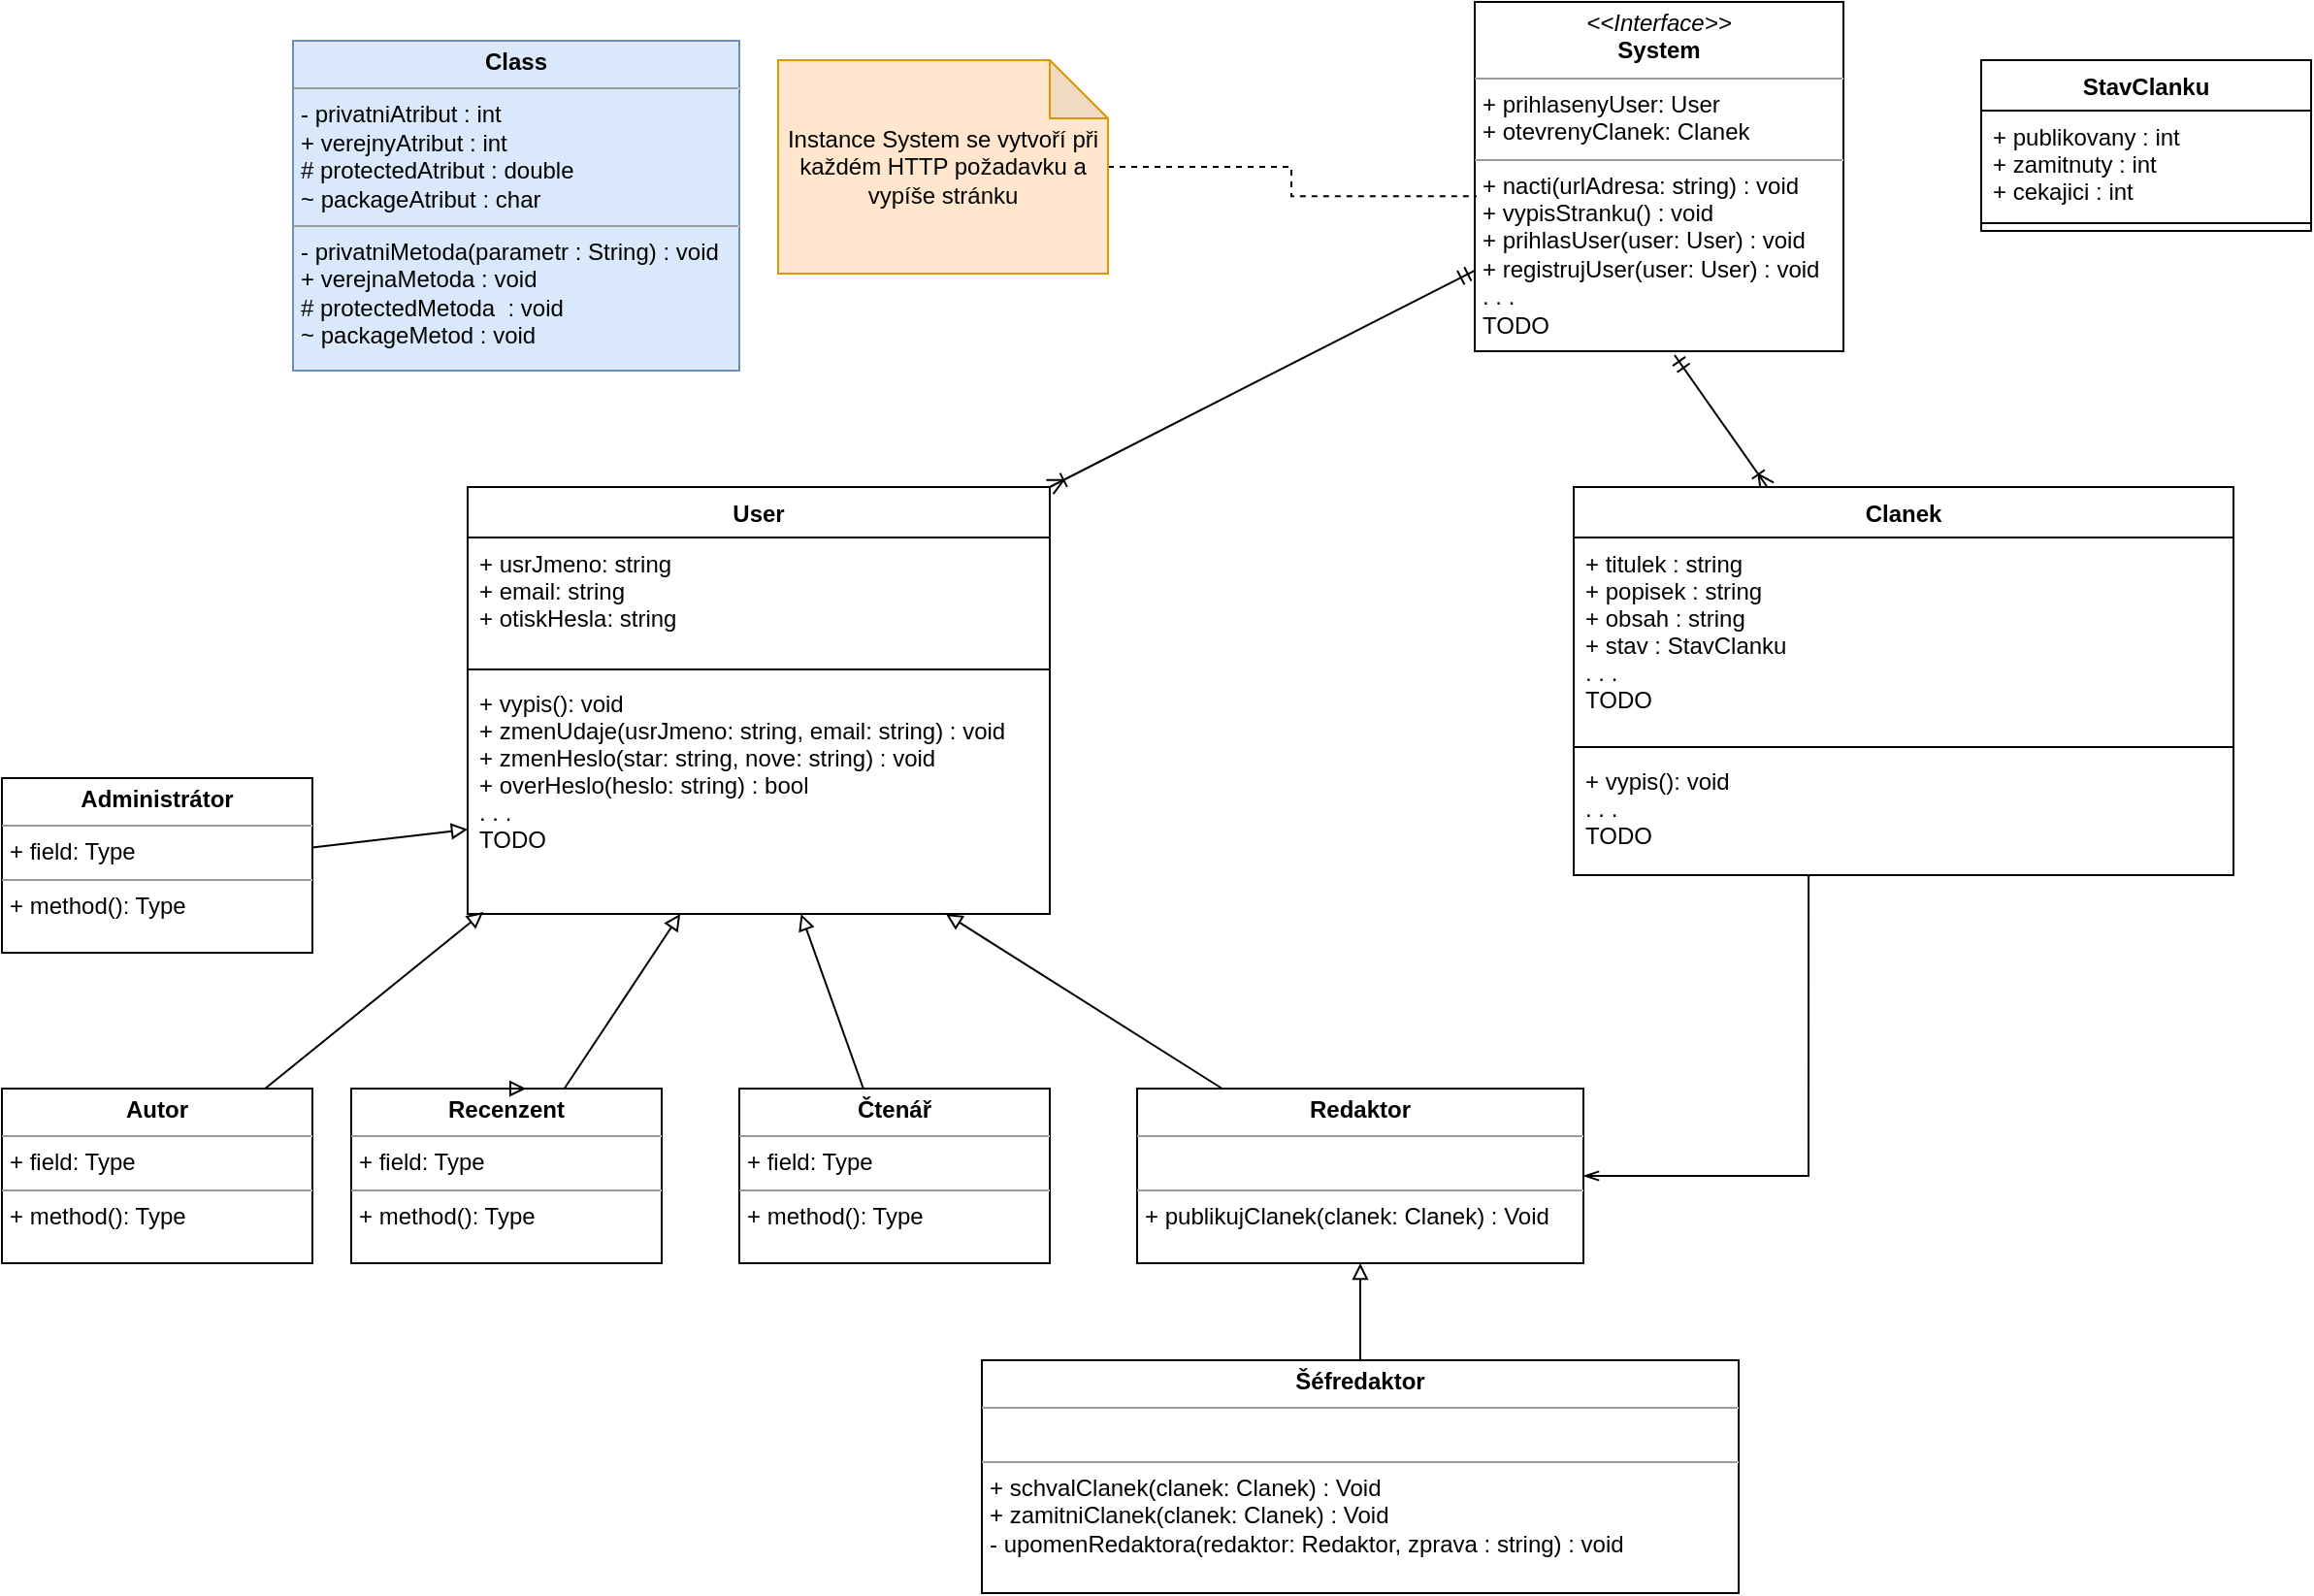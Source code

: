<mxfile version="20.4.1" type="github">
  <diagram id="nS3ju-KCV-cAikzgCahs" name="Stránka-1">
    <mxGraphModel dx="2594" dy="1123" grid="1" gridSize="10" guides="1" tooltips="1" connect="1" arrows="1" fold="1" page="1" pageScale="1" pageWidth="827" pageHeight="1169" math="0" shadow="0">
      <root>
        <mxCell id="0" />
        <mxCell id="1" parent="0" />
        <mxCell id="a1JF3BKxNHN3U_H2Cep_-3" style="rounded=0;orthogonalLoop=1;jettySize=auto;html=1;entryX=1;entryY=0;entryDx=0;entryDy=0;endArrow=ERoneToMany;endFill=0;startArrow=ERmandOne;startFill=0;shadow=0;jumpSize=6;strokeWidth=1;endSize=6;" edge="1" parent="1" source="2_A6GxJtUWTnteKH_YJZ-1" target="2_A6GxJtUWTnteKH_YJZ-3">
          <mxGeometry relative="1" as="geometry" />
        </mxCell>
        <mxCell id="a1JF3BKxNHN3U_H2Cep_-4" style="edgeStyle=none;rounded=0;jumpSize=6;orthogonalLoop=1;jettySize=auto;html=1;shadow=0;strokeWidth=1;startArrow=ERmandOne;startFill=0;endArrow=ERoneToMany;endFill=0;endSize=6;exitX=0.542;exitY=1.011;exitDx=0;exitDy=0;exitPerimeter=0;" edge="1" parent="1" source="2_A6GxJtUWTnteKH_YJZ-1" target="2_A6GxJtUWTnteKH_YJZ-11">
          <mxGeometry relative="1" as="geometry" />
        </mxCell>
        <mxCell id="2_A6GxJtUWTnteKH_YJZ-1" value="&lt;p style=&quot;margin:0px;margin-top:4px;text-align:center;&quot;&gt;&lt;i&gt;&amp;lt;&amp;lt;Interface&amp;gt;&amp;gt;&lt;/i&gt;&lt;br&gt;&lt;b&gt;System&lt;/b&gt;&lt;/p&gt;&lt;hr size=&quot;1&quot;&gt;&lt;p style=&quot;margin:0px;margin-left:4px;&quot;&gt;+ prihlasenyUser: User&lt;br&gt;+ otevrenyClanek: Clanek&lt;/p&gt;&lt;hr size=&quot;1&quot;&gt;&lt;p style=&quot;margin:0px;margin-left:4px;&quot;&gt;+ nacti(urlAdresa: string) : void&lt;br&gt;+ vypisStranku() : void&lt;/p&gt;&lt;p style=&quot;margin:0px;margin-left:4px;&quot;&gt;+ prihlasUser(user: User) : void&lt;br&gt;&lt;/p&gt;&lt;p style=&quot;margin:0px;margin-left:4px;&quot;&gt;+ registrujUser(user: User) : void&lt;br&gt;&lt;/p&gt;&lt;p style=&quot;margin:0px;margin-left:4px;&quot;&gt;. . .&lt;/p&gt;&lt;p style=&quot;margin:0px;margin-left:4px;&quot;&gt;TODO&lt;/p&gt;" style="verticalAlign=top;align=left;overflow=fill;fontSize=12;fontFamily=Helvetica;html=1;" parent="1" vertex="1">
          <mxGeometry x="319" y="330" width="190" height="180" as="geometry" />
        </mxCell>
        <mxCell id="2_A6GxJtUWTnteKH_YJZ-3" value="User" style="swimlane;fontStyle=1;align=center;verticalAlign=top;childLayout=stackLayout;horizontal=1;startSize=26;horizontalStack=0;resizeParent=1;resizeParentMax=0;resizeLast=0;collapsible=1;marginBottom=0;swimlaneLine=1;" parent="1" vertex="1">
          <mxGeometry x="-200" y="580" width="300" height="220" as="geometry" />
        </mxCell>
        <mxCell id="2_A6GxJtUWTnteKH_YJZ-4" value="+ usrJmeno: string&#xa;+ email: string&#xa;+ otiskHesla: string" style="text;strokeColor=none;fillColor=none;align=left;verticalAlign=top;spacingLeft=4;spacingRight=4;overflow=hidden;rotatable=0;points=[[0,0.5],[1,0.5]];portConstraint=eastwest;" parent="2_A6GxJtUWTnteKH_YJZ-3" vertex="1">
          <mxGeometry y="26" width="300" height="64" as="geometry" />
        </mxCell>
        <mxCell id="2_A6GxJtUWTnteKH_YJZ-5" value="" style="line;strokeWidth=1;fillColor=none;align=left;verticalAlign=middle;spacingTop=-1;spacingLeft=3;spacingRight=3;rotatable=0;labelPosition=right;points=[];portConstraint=eastwest;strokeColor=inherit;" parent="2_A6GxJtUWTnteKH_YJZ-3" vertex="1">
          <mxGeometry y="90" width="300" height="8" as="geometry" />
        </mxCell>
        <mxCell id="2_A6GxJtUWTnteKH_YJZ-6" value="+ vypis(): void&#xa;+ zmenUdaje(usrJmeno: string, email: string) : void&#xa;+ zmenHeslo(star: string, nove: string) : void&#xa;+ overHeslo(heslo: string) : bool&#xa;. . .&#xa;TODO" style="text;strokeColor=none;fillColor=none;align=left;verticalAlign=top;spacingLeft=4;spacingRight=4;overflow=hidden;rotatable=0;points=[[0,0.5],[1,0.5]];portConstraint=eastwest;" parent="2_A6GxJtUWTnteKH_YJZ-3" vertex="1">
          <mxGeometry y="98" width="300" height="122" as="geometry" />
        </mxCell>
        <mxCell id="a1JF3BKxNHN3U_H2Cep_-15" style="edgeStyle=orthogonalEdgeStyle;rounded=0;jumpSize=6;orthogonalLoop=1;jettySize=auto;html=1;entryX=1;entryY=0.5;entryDx=0;entryDy=0;shadow=0;strokeWidth=1;startArrow=none;startFill=0;endArrow=openThin;endFill=0;endSize=6;exitX=0.356;exitY=1;exitDx=0;exitDy=0;exitPerimeter=0;" edge="1" parent="1" source="2_A6GxJtUWTnteKH_YJZ-14" target="a1JF3BKxNHN3U_H2Cep_-9">
          <mxGeometry relative="1" as="geometry" />
        </mxCell>
        <mxCell id="2_A6GxJtUWTnteKH_YJZ-11" value="Clanek" style="swimlane;fontStyle=1;align=center;verticalAlign=top;childLayout=stackLayout;horizontal=1;startSize=26;horizontalStack=0;resizeParent=1;resizeParentMax=0;resizeLast=0;collapsible=1;marginBottom=0;" parent="1" vertex="1">
          <mxGeometry x="370" y="580" width="340" height="200" as="geometry" />
        </mxCell>
        <mxCell id="2_A6GxJtUWTnteKH_YJZ-12" value="+ titulek : string&#xa;+ popisek : string&#xa;+ obsah : string&#xa;+ stav : StavClanku&#xa;. . . &#xa;TODO" style="text;strokeColor=none;fillColor=none;align=left;verticalAlign=top;spacingLeft=4;spacingRight=4;overflow=hidden;rotatable=0;points=[[0,0.5],[1,0.5]];portConstraint=eastwest;" parent="2_A6GxJtUWTnteKH_YJZ-11" vertex="1">
          <mxGeometry y="26" width="340" height="104" as="geometry" />
        </mxCell>
        <mxCell id="2_A6GxJtUWTnteKH_YJZ-13" value="" style="line;strokeWidth=1;fillColor=none;align=left;verticalAlign=middle;spacingTop=-1;spacingLeft=3;spacingRight=3;rotatable=0;labelPosition=right;points=[];portConstraint=eastwest;strokeColor=inherit;" parent="2_A6GxJtUWTnteKH_YJZ-11" vertex="1">
          <mxGeometry y="130" width="340" height="8" as="geometry" />
        </mxCell>
        <mxCell id="2_A6GxJtUWTnteKH_YJZ-14" value="+ vypis(): void&#xa;. . .&#xa;TODO" style="text;strokeColor=none;fillColor=none;align=left;verticalAlign=top;spacingLeft=4;spacingRight=4;overflow=hidden;rotatable=0;points=[[0,0.5],[1,0.5]];portConstraint=eastwest;" parent="2_A6GxJtUWTnteKH_YJZ-11" vertex="1">
          <mxGeometry y="138" width="340" height="62" as="geometry" />
        </mxCell>
        <mxCell id="2_A6GxJtUWTnteKH_YJZ-15" value="StavClanku" style="swimlane;fontStyle=1;align=center;verticalAlign=top;childLayout=stackLayout;horizontal=1;startSize=26;horizontalStack=0;resizeParent=1;resizeParentMax=0;resizeLast=0;collapsible=1;marginBottom=0;" parent="1" vertex="1">
          <mxGeometry x="580" y="360" width="170" height="88" as="geometry" />
        </mxCell>
        <mxCell id="2_A6GxJtUWTnteKH_YJZ-16" value="+ publikovany : int&#xa;+ zamitnuty : int&#xa;+ cekajici : int" style="text;strokeColor=none;fillColor=none;align=left;verticalAlign=top;spacingLeft=4;spacingRight=4;overflow=hidden;rotatable=0;points=[[0,0.5],[1,0.5]];portConstraint=eastwest;" parent="2_A6GxJtUWTnteKH_YJZ-15" vertex="1">
          <mxGeometry y="26" width="170" height="54" as="geometry" />
        </mxCell>
        <mxCell id="2_A6GxJtUWTnteKH_YJZ-17" value="" style="line;strokeWidth=1;fillColor=none;align=left;verticalAlign=middle;spacingTop=-1;spacingLeft=3;spacingRight=3;rotatable=0;labelPosition=right;points=[];portConstraint=eastwest;strokeColor=inherit;" parent="2_A6GxJtUWTnteKH_YJZ-15" vertex="1">
          <mxGeometry y="80" width="170" height="8" as="geometry" />
        </mxCell>
        <mxCell id="a1JF3BKxNHN3U_H2Cep_-2" style="edgeStyle=orthogonalEdgeStyle;rounded=0;orthogonalLoop=1;jettySize=auto;html=1;entryX=0.005;entryY=0.556;entryDx=0;entryDy=0;entryPerimeter=0;dashed=1;endArrow=none;endFill=0;" edge="1" parent="1" source="a1JF3BKxNHN3U_H2Cep_-1" target="2_A6GxJtUWTnteKH_YJZ-1">
          <mxGeometry relative="1" as="geometry" />
        </mxCell>
        <mxCell id="a1JF3BKxNHN3U_H2Cep_-1" value="Instance System se vytvoří při každém HTTP požadavku a vypíše stránku" style="shape=note;whiteSpace=wrap;html=1;backgroundOutline=1;darkOpacity=0.05;fillColor=#ffe6cc;strokeColor=#d79b00;" vertex="1" parent="1">
          <mxGeometry x="-40" y="360" width="170" height="110" as="geometry" />
        </mxCell>
        <mxCell id="a1JF3BKxNHN3U_H2Cep_-12" style="edgeStyle=none;rounded=0;jumpSize=6;orthogonalLoop=1;jettySize=auto;html=1;shadow=0;strokeWidth=1;startArrow=none;startFill=0;endArrow=block;endFill=0;endSize=6;" edge="1" parent="1" source="a1JF3BKxNHN3U_H2Cep_-9" target="2_A6GxJtUWTnteKH_YJZ-6">
          <mxGeometry relative="1" as="geometry" />
        </mxCell>
        <mxCell id="a1JF3BKxNHN3U_H2Cep_-9" value="&lt;p style=&quot;margin:0px;margin-top:4px;text-align:center;&quot;&gt;&lt;b&gt;Redaktor&lt;/b&gt;&lt;/p&gt;&lt;hr size=&quot;1&quot;&gt;&lt;p style=&quot;margin:0px;margin-left:4px;&quot;&gt;&lt;br&gt;&lt;/p&gt;&lt;hr size=&quot;1&quot;&gt;&lt;p style=&quot;margin:0px;margin-left:4px;&quot;&gt;+ publikujClanek(clanek: Clanek) : Void&lt;/p&gt;" style="verticalAlign=top;align=left;overflow=fill;fontSize=12;fontFamily=Helvetica;html=1;" vertex="1" parent="1">
          <mxGeometry x="145" y="890" width="230" height="90" as="geometry" />
        </mxCell>
        <mxCell id="a1JF3BKxNHN3U_H2Cep_-13" style="edgeStyle=none;rounded=0;jumpSize=6;orthogonalLoop=1;jettySize=auto;html=1;shadow=0;strokeWidth=1;startArrow=none;startFill=0;endArrow=block;endFill=0;endSize=6;entryX=0.5;entryY=1;entryDx=0;entryDy=0;" edge="1" parent="1" source="a1JF3BKxNHN3U_H2Cep_-10" target="a1JF3BKxNHN3U_H2Cep_-9">
          <mxGeometry relative="1" as="geometry">
            <mxPoint x="-40" y="980" as="targetPoint" />
          </mxGeometry>
        </mxCell>
        <mxCell id="a1JF3BKxNHN3U_H2Cep_-10" value="&lt;p style=&quot;margin:0px;margin-top:4px;text-align:center;&quot;&gt;&lt;b&gt;Šéfredaktor&lt;/b&gt;&lt;/p&gt;&lt;hr size=&quot;1&quot;&gt;&lt;p style=&quot;margin:0px;margin-left:4px;&quot;&gt;&lt;br&gt;&lt;/p&gt;&lt;hr size=&quot;1&quot;&gt;&lt;p style=&quot;margin:0px;margin-left:4px;&quot;&gt;+ schvalClanek(clanek: Clanek) : Void&lt;br&gt;&lt;/p&gt;&lt;p style=&quot;margin:0px;margin-left:4px;&quot;&gt;+ zamitniClanek(clanek: Clanek) : Void&lt;br&gt;&lt;/p&gt;&lt;p style=&quot;margin:0px;margin-left:4px;&quot;&gt;- upomenRedaktora(redaktor: Redaktor, zprava : string) : void&lt;/p&gt;" style="verticalAlign=top;align=left;overflow=fill;fontSize=12;fontFamily=Helvetica;html=1;" vertex="1" parent="1">
          <mxGeometry x="65" y="1030" width="390" height="120" as="geometry" />
        </mxCell>
        <mxCell id="a1JF3BKxNHN3U_H2Cep_-11" value="&lt;p style=&quot;margin:0px;margin-top:4px;text-align:center;&quot;&gt;&lt;b&gt;Class&lt;/b&gt;&lt;/p&gt;&lt;hr size=&quot;1&quot;&gt;&lt;p style=&quot;margin:0px;margin-left:4px;&quot;&gt;- privatniAtribut : int&lt;/p&gt;&lt;p style=&quot;margin:0px;margin-left:4px;&quot;&gt;+ verejnyAtribut : int&lt;/p&gt;&lt;p style=&quot;margin:0px;margin-left:4px;&quot;&gt;# protectedAtribut : double&lt;/p&gt;&lt;p style=&quot;margin:0px;margin-left:4px;&quot;&gt;~ packageAtribut : char&lt;/p&gt;&lt;hr size=&quot;1&quot;&gt;&lt;p style=&quot;margin: 0px 0px 0px 4px;&quot;&gt;- privatniMetoda(parametr : String) : void&lt;/p&gt;&lt;p style=&quot;margin: 0px 0px 0px 4px;&quot;&gt;+ verejnaMetoda : void&lt;/p&gt;&lt;p style=&quot;margin: 0px 0px 0px 4px;&quot;&gt;# protectedMetoda&amp;nbsp; : void&lt;/p&gt;&lt;p style=&quot;margin: 0px 0px 0px 4px;&quot;&gt;~ packageMetod : void&lt;/p&gt;" style="verticalAlign=top;align=left;overflow=fill;fontSize=12;fontFamily=Helvetica;html=1;fillColor=#dae8fc;strokeColor=#6c8ebf;" vertex="1" parent="1">
          <mxGeometry x="-290" y="350" width="230" height="170" as="geometry" />
        </mxCell>
        <mxCell id="a1JF3BKxNHN3U_H2Cep_-24" style="edgeStyle=none;rounded=0;jumpSize=6;orthogonalLoop=1;jettySize=auto;html=1;shadow=0;strokeWidth=1;startArrow=none;startFill=0;endArrow=block;endFill=0;endSize=6;" edge="1" parent="1" source="a1JF3BKxNHN3U_H2Cep_-16" target="2_A6GxJtUWTnteKH_YJZ-6">
          <mxGeometry relative="1" as="geometry" />
        </mxCell>
        <mxCell id="a1JF3BKxNHN3U_H2Cep_-16" value="&lt;p style=&quot;margin:0px;margin-top:4px;text-align:center;&quot;&gt;&lt;b&gt;Čtenář&lt;/b&gt;&lt;/p&gt;&lt;hr size=&quot;1&quot;&gt;&lt;p style=&quot;margin:0px;margin-left:4px;&quot;&gt;+ field: Type&lt;/p&gt;&lt;hr size=&quot;1&quot;&gt;&lt;p style=&quot;margin:0px;margin-left:4px;&quot;&gt;+ method(): Type&lt;/p&gt;" style="verticalAlign=top;align=left;overflow=fill;fontSize=12;fontFamily=Helvetica;html=1;" vertex="1" parent="1">
          <mxGeometry x="-60" y="890" width="160" height="90" as="geometry" />
        </mxCell>
        <mxCell id="a1JF3BKxNHN3U_H2Cep_-23" style="edgeStyle=none;rounded=0;jumpSize=6;orthogonalLoop=1;jettySize=auto;html=1;shadow=0;strokeWidth=1;startArrow=none;startFill=0;endArrow=block;endFill=0;endSize=6;" edge="1" parent="1" source="a1JF3BKxNHN3U_H2Cep_-17" target="2_A6GxJtUWTnteKH_YJZ-6">
          <mxGeometry relative="1" as="geometry" />
        </mxCell>
        <mxCell id="a1JF3BKxNHN3U_H2Cep_-17" value="&lt;p style=&quot;margin:0px;margin-top:4px;text-align:center;&quot;&gt;&lt;b&gt;Recenzent&lt;/b&gt;&lt;/p&gt;&lt;hr size=&quot;1&quot;&gt;&lt;p style=&quot;margin:0px;margin-left:4px;&quot;&gt;+ field: Type&lt;/p&gt;&lt;hr size=&quot;1&quot;&gt;&lt;p style=&quot;margin:0px;margin-left:4px;&quot;&gt;+ method(): Type&lt;/p&gt;" style="verticalAlign=top;align=left;overflow=fill;fontSize=12;fontFamily=Helvetica;html=1;" vertex="1" parent="1">
          <mxGeometry x="-260" y="890" width="160" height="90" as="geometry" />
        </mxCell>
        <mxCell id="a1JF3BKxNHN3U_H2Cep_-21" style="edgeStyle=none;rounded=0;jumpSize=6;orthogonalLoop=1;jettySize=auto;html=1;entryX=0.027;entryY=0.992;entryDx=0;entryDy=0;entryPerimeter=0;shadow=0;strokeWidth=1;startArrow=none;startFill=0;endArrow=block;endFill=0;endSize=6;" edge="1" parent="1" source="a1JF3BKxNHN3U_H2Cep_-18" target="2_A6GxJtUWTnteKH_YJZ-6">
          <mxGeometry relative="1" as="geometry" />
        </mxCell>
        <mxCell id="a1JF3BKxNHN3U_H2Cep_-18" value="&lt;p style=&quot;margin:0px;margin-top:4px;text-align:center;&quot;&gt;&lt;b&gt;Autor&lt;/b&gt;&lt;/p&gt;&lt;hr size=&quot;1&quot;&gt;&lt;p style=&quot;margin:0px;margin-left:4px;&quot;&gt;+ field: Type&lt;/p&gt;&lt;hr size=&quot;1&quot;&gt;&lt;p style=&quot;margin:0px;margin-left:4px;&quot;&gt;+ method(): Type&lt;/p&gt;" style="verticalAlign=top;align=left;overflow=fill;fontSize=12;fontFamily=Helvetica;html=1;" vertex="1" parent="1">
          <mxGeometry x="-440" y="890" width="160" height="90" as="geometry" />
        </mxCell>
        <mxCell id="a1JF3BKxNHN3U_H2Cep_-20" style="rounded=0;jumpSize=6;orthogonalLoop=1;jettySize=auto;html=1;shadow=0;strokeWidth=1;startArrow=none;startFill=0;endArrow=block;endFill=0;endSize=6;" edge="1" parent="1" source="a1JF3BKxNHN3U_H2Cep_-19" target="2_A6GxJtUWTnteKH_YJZ-6">
          <mxGeometry relative="1" as="geometry" />
        </mxCell>
        <mxCell id="a1JF3BKxNHN3U_H2Cep_-19" value="&lt;p style=&quot;margin:0px;margin-top:4px;text-align:center;&quot;&gt;&lt;b&gt;Administrátor&lt;/b&gt;&lt;/p&gt;&lt;hr size=&quot;1&quot;&gt;&lt;p style=&quot;margin:0px;margin-left:4px;&quot;&gt;+ field: Type&lt;/p&gt;&lt;hr size=&quot;1&quot;&gt;&lt;p style=&quot;margin:0px;margin-left:4px;&quot;&gt;+ method(): Type&lt;/p&gt;" style="verticalAlign=top;align=left;overflow=fill;fontSize=12;fontFamily=Helvetica;html=1;" vertex="1" parent="1">
          <mxGeometry x="-440" y="730" width="160" height="90" as="geometry" />
        </mxCell>
        <mxCell id="a1JF3BKxNHN3U_H2Cep_-22" style="edgeStyle=none;rounded=0;jumpSize=6;orthogonalLoop=1;jettySize=auto;html=1;exitX=0.5;exitY=0;exitDx=0;exitDy=0;entryX=0.563;entryY=0;entryDx=0;entryDy=0;entryPerimeter=0;shadow=0;strokeWidth=1;startArrow=none;startFill=0;endArrow=block;endFill=0;endSize=6;" edge="1" parent="1" source="a1JF3BKxNHN3U_H2Cep_-17" target="a1JF3BKxNHN3U_H2Cep_-17">
          <mxGeometry relative="1" as="geometry" />
        </mxCell>
      </root>
    </mxGraphModel>
  </diagram>
</mxfile>
